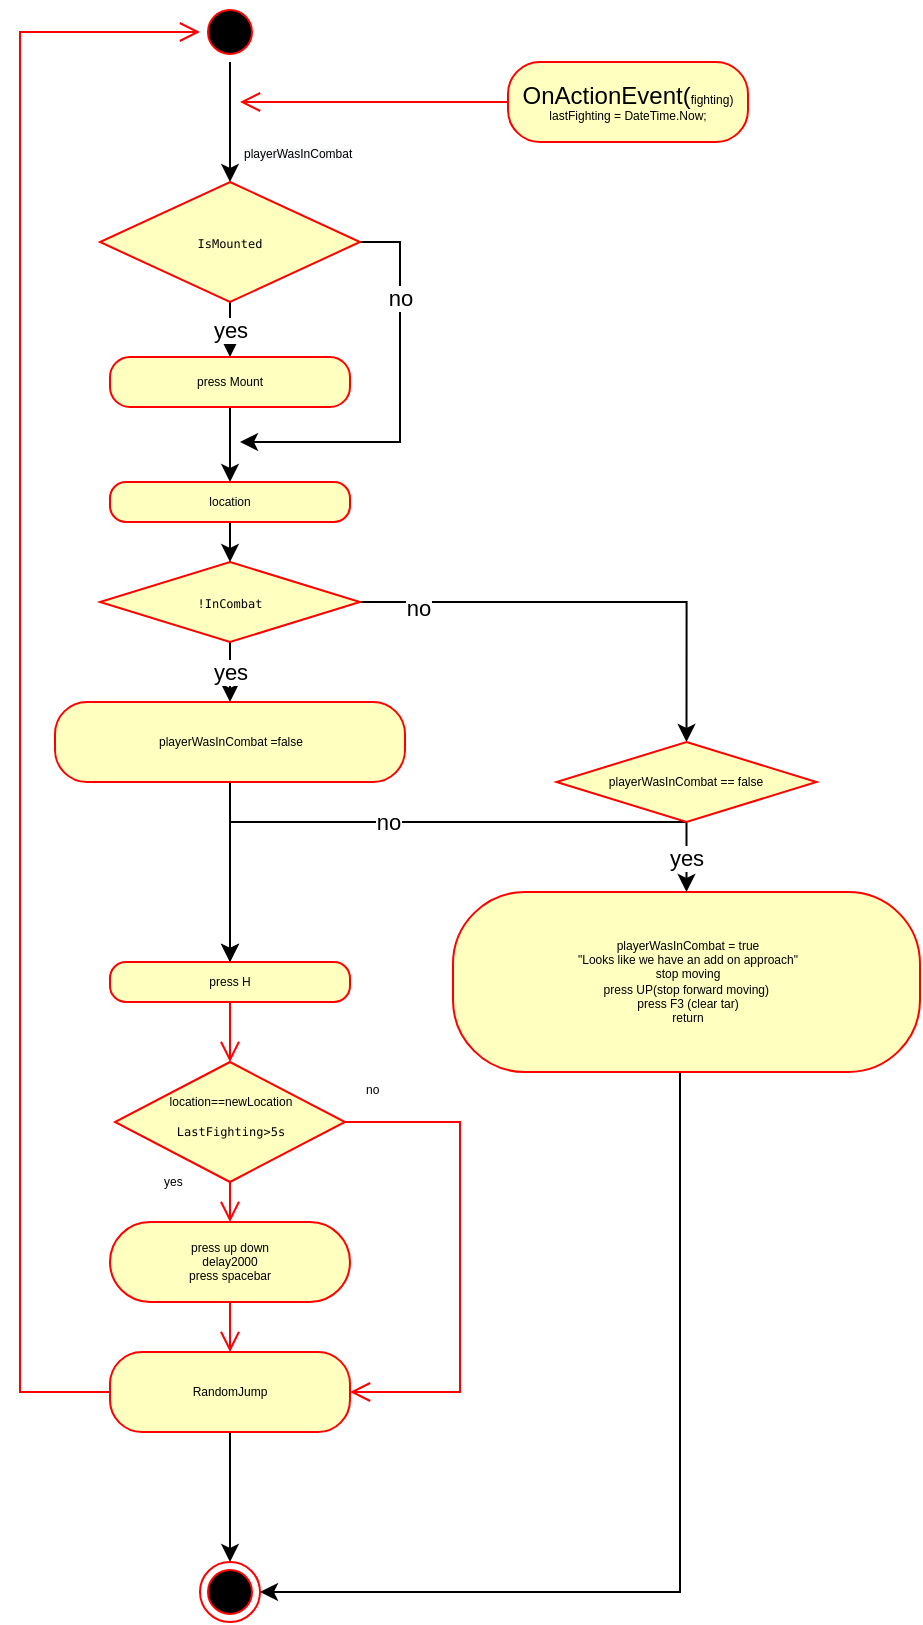 <mxfile version="20.0.4" type="github">
  <diagram id="_0hIWLJ6sQTHO5X9fXYV" name="Page-1">
    <mxGraphModel dx="1422" dy="762" grid="1" gridSize="10" guides="1" tooltips="1" connect="1" arrows="1" fold="1" page="1" pageScale="1" pageWidth="827" pageHeight="1169" math="0" shadow="0">
      <root>
        <mxCell id="0" />
        <mxCell id="1" parent="0" />
        <mxCell id="YaF4ZHEfz6itfstPz0wd-2" value="" style="edgeStyle=orthogonalEdgeStyle;rounded=0;orthogonalLoop=1;jettySize=auto;html=1;fontColor=#000000;" edge="1" parent="1" source="Mo9y_Z-Vakp0Shs6qQip-2" target="7cOphT0cGEknBKYI4k1w-1">
          <mxGeometry relative="1" as="geometry" />
        </mxCell>
        <mxCell id="Mo9y_Z-Vakp0Shs6qQip-2" value="" style="ellipse;html=1;shape=startState;fillColor=#000000;strokeColor=#ff0000;" parent="1" vertex="1">
          <mxGeometry x="200" y="160" width="30" height="30" as="geometry" />
        </mxCell>
        <mxCell id="YaF4ZHEfz6itfstPz0wd-10" value="yes" style="edgeStyle=orthogonalEdgeStyle;rounded=0;orthogonalLoop=1;jettySize=auto;html=1;exitX=0.5;exitY=1;exitDx=0;exitDy=0;entryX=0.5;entryY=0;entryDx=0;entryDy=0;fontColor=#000000;" edge="1" parent="1" source="Mo9y_Z-Vakp0Shs6qQip-4" target="YaF4ZHEfz6itfstPz0wd-1">
          <mxGeometry relative="1" as="geometry" />
        </mxCell>
        <mxCell id="YaF4ZHEfz6itfstPz0wd-16" style="edgeStyle=orthogonalEdgeStyle;rounded=0;orthogonalLoop=1;jettySize=auto;html=1;exitX=1;exitY=0.5;exitDx=0;exitDy=0;fontColor=#000000;entryX=0.5;entryY=0;entryDx=0;entryDy=0;" edge="1" parent="1" source="Mo9y_Z-Vakp0Shs6qQip-4" target="YaF4ZHEfz6itfstPz0wd-17">
          <mxGeometry relative="1" as="geometry">
            <mxPoint x="443" y="540" as="targetPoint" />
          </mxGeometry>
        </mxCell>
        <mxCell id="YaF4ZHEfz6itfstPz0wd-20" value="no" style="edgeLabel;html=1;align=center;verticalAlign=middle;resizable=0;points=[];fontColor=#000000;" vertex="1" connectable="0" parent="YaF4ZHEfz6itfstPz0wd-16">
          <mxGeometry x="-0.751" y="-3" relative="1" as="geometry">
            <mxPoint as="offset" />
          </mxGeometry>
        </mxCell>
        <mxCell id="Mo9y_Z-Vakp0Shs6qQip-4" value="&lt;pre style=&quot;font-size: 6px;&quot;&gt;&lt;font style=&quot;font-size: 6px;&quot;&gt;!InCombat&lt;/font&gt;&lt;/pre&gt;" style="rhombus;whiteSpace=wrap;html=1;fillColor=#ffffc0;strokeColor=#ff0000;fontSize=6;fontFamily=Helvetica;fontStyle=0" parent="1" vertex="1">
          <mxGeometry x="150" y="440" width="130" height="40" as="geometry" />
        </mxCell>
        <mxCell id="Mo9y_Z-Vakp0Shs6qQip-9" value="" style="edgeStyle=orthogonalEdgeStyle;html=1;verticalAlign=bottom;endArrow=open;endSize=8;strokeColor=#ff0000;rounded=0;fontFamily=Helvetica;fontSize=6;entryX=0.5;entryY=0;entryDx=0;entryDy=0;exitX=0.5;exitY=1;exitDx=0;exitDy=0;startArrow=none;" parent="1" source="7cOphT0cGEknBKYI4k1w-1" target="7cOphT0cGEknBKYI4k1w-1" edge="1">
          <mxGeometry relative="1" as="geometry">
            <mxPoint x="215" y="500" as="targetPoint" />
          </mxGeometry>
        </mxCell>
        <mxCell id="Mo9y_Z-Vakp0Shs6qQip-12" value="press H" style="rounded=1;whiteSpace=wrap;html=1;arcSize=40;fontColor=#000000;fillColor=#ffffc0;strokeColor=#ff0000;fontFamily=Helvetica;fontSize=6;" parent="1" vertex="1">
          <mxGeometry x="155" y="640" width="120" height="20" as="geometry" />
        </mxCell>
        <mxCell id="Mo9y_Z-Vakp0Shs6qQip-13" value="" style="edgeStyle=orthogonalEdgeStyle;html=1;verticalAlign=bottom;endArrow=open;endSize=8;strokeColor=#ff0000;rounded=0;fontFamily=Helvetica;fontSize=6;entryX=0.5;entryY=0;entryDx=0;entryDy=0;" parent="1" source="Mo9y_Z-Vakp0Shs6qQip-12" target="Mo9y_Z-Vakp0Shs6qQip-17" edge="1">
          <mxGeometry relative="1" as="geometry">
            <mxPoint x="215" y="715" as="targetPoint" />
          </mxGeometry>
        </mxCell>
        <mxCell id="Mo9y_Z-Vakp0Shs6qQip-17" value="location==newLocation&lt;br&gt;&lt;pre&gt;LastFighting&amp;gt;5s&lt;/pre&gt;" style="rhombus;whiteSpace=wrap;html=1;fillColor=#ffffc0;strokeColor=#ff0000;fontFamily=Helvetica;fontSize=6;" parent="1" vertex="1">
          <mxGeometry x="157.5" y="690" width="115" height="60" as="geometry" />
        </mxCell>
        <mxCell id="Mo9y_Z-Vakp0Shs6qQip-18" value="no" style="edgeStyle=orthogonalEdgeStyle;html=1;align=left;verticalAlign=bottom;endArrow=open;endSize=8;strokeColor=#ff0000;rounded=0;fontFamily=Helvetica;fontSize=6;exitX=1;exitY=0.5;exitDx=0;exitDy=0;entryX=1;entryY=0.5;entryDx=0;entryDy=0;" parent="1" source="Mo9y_Z-Vakp0Shs6qQip-17" target="7cOphT0cGEknBKYI4k1w-7" edge="1">
          <mxGeometry x="-0.939" y="10" relative="1" as="geometry">
            <mxPoint x="390" y="545" as="targetPoint" />
            <Array as="points">
              <mxPoint x="330" y="720" />
              <mxPoint x="330" y="855" />
            </Array>
            <mxPoint x="1" as="offset" />
            <mxPoint x="300" y="685" as="sourcePoint" />
          </mxGeometry>
        </mxCell>
        <mxCell id="Mo9y_Z-Vakp0Shs6qQip-19" value="yes" style="edgeStyle=orthogonalEdgeStyle;html=1;align=left;verticalAlign=top;endArrow=open;endSize=8;strokeColor=#ff0000;rounded=0;fontFamily=Helvetica;fontSize=6;startArrow=none;exitX=0.5;exitY=1;exitDx=0;exitDy=0;entryX=0.5;entryY=0;entryDx=0;entryDy=0;" parent="1" source="Mo9y_Z-Vakp0Shs6qQip-17" target="Mo9y_Z-Vakp0Shs6qQip-20" edge="1">
          <mxGeometry x="-1" y="-36" relative="1" as="geometry">
            <mxPoint x="320" y="780" as="targetPoint" />
            <mxPoint x="1" y="-10" as="offset" />
          </mxGeometry>
        </mxCell>
        <mxCell id="Mo9y_Z-Vakp0Shs6qQip-20" value="press up down&lt;br&gt;delay2000&lt;br&gt;press spacebar" style="rounded=1;whiteSpace=wrap;html=1;arcSize=50;fontColor=#000000;fillColor=#ffffc0;strokeColor=#ff0000;fontFamily=Helvetica;fontSize=6;" parent="1" vertex="1">
          <mxGeometry x="155" y="770" width="120" height="40" as="geometry" />
        </mxCell>
        <mxCell id="Mo9y_Z-Vakp0Shs6qQip-22" value="" style="edgeStyle=orthogonalEdgeStyle;html=1;verticalAlign=bottom;endArrow=open;endSize=8;strokeColor=#ff0000;rounded=0;fontFamily=Helvetica;fontSize=6;entryX=0;entryY=0.5;entryDx=0;entryDy=0;exitX=0;exitY=0.5;exitDx=0;exitDy=0;" parent="1" source="7cOphT0cGEknBKYI4k1w-7" target="Mo9y_Z-Vakp0Shs6qQip-2" edge="1">
          <mxGeometry relative="1" as="geometry">
            <mxPoint x="225" y="630" as="targetPoint" />
            <mxPoint x="150" y="880" as="sourcePoint" />
            <Array as="points">
              <mxPoint x="110" y="855" />
              <mxPoint x="110" y="175" />
            </Array>
          </mxGeometry>
        </mxCell>
        <mxCell id="YaF4ZHEfz6itfstPz0wd-14" style="edgeStyle=orthogonalEdgeStyle;rounded=0;orthogonalLoop=1;jettySize=auto;html=1;entryX=1;entryY=0.5;entryDx=0;entryDy=0;fontColor=#000000;" edge="1" parent="1" source="Mo9y_Z-Vakp0Shs6qQip-8" target="YaF4ZHEfz6itfstPz0wd-13">
          <mxGeometry relative="1" as="geometry">
            <Array as="points">
              <mxPoint x="440" y="955" />
            </Array>
          </mxGeometry>
        </mxCell>
        <mxCell id="Mo9y_Z-Vakp0Shs6qQip-8" value="playerWasInCombat = true&lt;br&gt;&quot;Looks like we have an add on approach&quot;&lt;br&gt;stop moving&lt;br&gt;press UP(stop forward moving)&amp;nbsp;&lt;br&gt;press F3 (clear tar)&lt;br&gt;return" style="rounded=1;whiteSpace=wrap;html=1;arcSize=40;fontColor=#000000;fillColor=#ffffc0;strokeColor=#ff0000;fontFamily=Helvetica;fontSize=6;" parent="1" vertex="1">
          <mxGeometry x="326.5" y="605" width="233.5" height="90" as="geometry" />
        </mxCell>
        <mxCell id="MguSYibimUcMuOLrkouk-2" value="&lt;span style=&quot;font-size: 12px; text-align: left; background-color: initial;&quot;&gt;OnActionEvent(&lt;/span&gt;&lt;span style=&quot;text-align: left; background-color: initial;&quot;&gt;fighting)&lt;br&gt;&lt;span style=&quot;font-size: 6px;&quot;&gt;lastFighting = DateTime.Now;&lt;/span&gt;&lt;br&gt;&lt;/span&gt;" style="rounded=1;whiteSpace=wrap;html=1;arcSize=40;fontColor=#000000;fillColor=#ffffc0;strokeColor=#ff0000;fontFamily=Helvetica;fontSize=6;" parent="1" vertex="1">
          <mxGeometry x="354" y="190" width="120" height="40" as="geometry" />
        </mxCell>
        <mxCell id="MguSYibimUcMuOLrkouk-3" value="" style="edgeStyle=orthogonalEdgeStyle;html=1;verticalAlign=bottom;endArrow=open;endSize=8;strokeColor=#ff0000;rounded=0;fontFamily=Helvetica;fontSize=6;exitX=0;exitY=0.5;exitDx=0;exitDy=0;" parent="1" source="MguSYibimUcMuOLrkouk-2" edge="1">
          <mxGeometry relative="1" as="geometry">
            <mxPoint x="220" y="210" as="targetPoint" />
            <mxPoint x="225" y="600" as="sourcePoint" />
            <Array as="points" />
          </mxGeometry>
        </mxCell>
        <mxCell id="YaF4ZHEfz6itfstPz0wd-4" value="yes" style="edgeStyle=orthogonalEdgeStyle;rounded=0;orthogonalLoop=1;jettySize=auto;html=1;entryX=0.5;entryY=0;entryDx=0;entryDy=0;fontColor=#000000;" edge="1" parent="1" source="7cOphT0cGEknBKYI4k1w-1" target="7cOphT0cGEknBKYI4k1w-4">
          <mxGeometry relative="1" as="geometry" />
        </mxCell>
        <mxCell id="YaF4ZHEfz6itfstPz0wd-7" style="edgeStyle=orthogonalEdgeStyle;rounded=0;orthogonalLoop=1;jettySize=auto;html=1;fontColor=#000000;" edge="1" parent="1" source="7cOphT0cGEknBKYI4k1w-1">
          <mxGeometry relative="1" as="geometry">
            <mxPoint x="220" y="380" as="targetPoint" />
            <Array as="points">
              <mxPoint x="300" y="280" />
              <mxPoint x="300" y="380" />
              <mxPoint x="220" y="380" />
            </Array>
          </mxGeometry>
        </mxCell>
        <mxCell id="YaF4ZHEfz6itfstPz0wd-8" value="no" style="edgeLabel;html=1;align=center;verticalAlign=middle;resizable=0;points=[];fontColor=#000000;" vertex="1" connectable="0" parent="YaF4ZHEfz6itfstPz0wd-7">
          <mxGeometry x="-0.52" relative="1" as="geometry">
            <mxPoint as="offset" />
          </mxGeometry>
        </mxCell>
        <mxCell id="7cOphT0cGEknBKYI4k1w-1" value="&lt;pre style=&quot;font-size: 6px;&quot;&gt;&lt;font style=&quot;font-size: 6px;&quot;&gt;IsMounted&lt;/font&gt;&lt;/pre&gt;" style="rhombus;whiteSpace=wrap;html=1;fillColor=#ffffc0;strokeColor=#ff0000;fontSize=6;fontFamily=Helvetica;fontStyle=0" parent="1" vertex="1">
          <mxGeometry x="150" y="250" width="130" height="60" as="geometry" />
        </mxCell>
        <mxCell id="YaF4ZHEfz6itfstPz0wd-6" style="edgeStyle=orthogonalEdgeStyle;rounded=0;orthogonalLoop=1;jettySize=auto;html=1;exitX=0.5;exitY=1;exitDx=0;exitDy=0;entryX=0.5;entryY=0;entryDx=0;entryDy=0;fontColor=#000000;" edge="1" parent="1" source="7cOphT0cGEknBKYI4k1w-4" target="YaF4ZHEfz6itfstPz0wd-5">
          <mxGeometry relative="1" as="geometry" />
        </mxCell>
        <mxCell id="7cOphT0cGEknBKYI4k1w-4" value="press Mount" style="rounded=1;whiteSpace=wrap;html=1;arcSize=40;fontColor=#000000;fillColor=#ffffc0;strokeColor=#ff0000;fontFamily=Helvetica;fontSize=6;" parent="1" vertex="1">
          <mxGeometry x="155" y="337.5" width="120" height="25" as="geometry" />
        </mxCell>
        <mxCell id="YaF4ZHEfz6itfstPz0wd-21" style="edgeStyle=orthogonalEdgeStyle;rounded=0;orthogonalLoop=1;jettySize=auto;html=1;exitX=0.5;exitY=1;exitDx=0;exitDy=0;entryX=0.5;entryY=0;entryDx=0;entryDy=0;fontColor=#000000;" edge="1" parent="1" source="7cOphT0cGEknBKYI4k1w-7" target="YaF4ZHEfz6itfstPz0wd-13">
          <mxGeometry relative="1" as="geometry" />
        </mxCell>
        <mxCell id="7cOphT0cGEknBKYI4k1w-7" value="RandomJump" style="rounded=1;whiteSpace=wrap;html=1;arcSize=40;fontColor=#000000;fillColor=#ffffc0;strokeColor=#ff0000;fontFamily=Helvetica;fontSize=6;" parent="1" vertex="1">
          <mxGeometry x="155" y="835" width="120" height="40" as="geometry" />
        </mxCell>
        <mxCell id="7cOphT0cGEknBKYI4k1w-9" value="" style="edgeStyle=orthogonalEdgeStyle;html=1;verticalAlign=bottom;endArrow=open;endSize=8;strokeColor=#ff0000;rounded=0;fontFamily=Helvetica;fontSize=6;entryX=0.5;entryY=0;entryDx=0;entryDy=0;exitX=0.5;exitY=1;exitDx=0;exitDy=0;" parent="1" source="Mo9y_Z-Vakp0Shs6qQip-20" target="7cOphT0cGEknBKYI4k1w-7" edge="1">
          <mxGeometry relative="1" as="geometry">
            <mxPoint x="225" y="700" as="targetPoint" />
            <mxPoint x="225" y="670" as="sourcePoint" />
          </mxGeometry>
        </mxCell>
        <mxCell id="YaF4ZHEfz6itfstPz0wd-15" style="edgeStyle=orthogonalEdgeStyle;rounded=0;orthogonalLoop=1;jettySize=auto;html=1;entryX=0.5;entryY=0;entryDx=0;entryDy=0;fontColor=#000000;" edge="1" parent="1" source="YaF4ZHEfz6itfstPz0wd-1" target="Mo9y_Z-Vakp0Shs6qQip-12">
          <mxGeometry relative="1" as="geometry" />
        </mxCell>
        <mxCell id="YaF4ZHEfz6itfstPz0wd-1" value="playerWasInCombat =false" style="rounded=1;whiteSpace=wrap;html=1;arcSize=40;fontColor=#000000;fillColor=#ffffc0;strokeColor=#ff0000;fontFamily=Helvetica;fontSize=6;" vertex="1" parent="1">
          <mxGeometry x="127.5" y="510" width="175" height="40" as="geometry" />
        </mxCell>
        <mxCell id="YaF4ZHEfz6itfstPz0wd-9" style="edgeStyle=orthogonalEdgeStyle;rounded=0;orthogonalLoop=1;jettySize=auto;html=1;exitX=0.5;exitY=1;exitDx=0;exitDy=0;entryX=0.5;entryY=0;entryDx=0;entryDy=0;fontColor=#000000;" edge="1" parent="1" source="YaF4ZHEfz6itfstPz0wd-5" target="Mo9y_Z-Vakp0Shs6qQip-4">
          <mxGeometry relative="1" as="geometry" />
        </mxCell>
        <mxCell id="YaF4ZHEfz6itfstPz0wd-5" value="location" style="rounded=1;whiteSpace=wrap;html=1;arcSize=40;fontColor=#000000;fillColor=#ffffc0;strokeColor=#ff0000;fontFamily=Helvetica;fontSize=6;" vertex="1" parent="1">
          <mxGeometry x="155" y="400" width="120" height="20" as="geometry" />
        </mxCell>
        <mxCell id="YaF4ZHEfz6itfstPz0wd-12" value="&lt;span style=&quot;color: rgb(0, 0, 0); font-family: Helvetica; font-size: 6px; font-style: normal; font-variant-ligatures: normal; font-variant-caps: normal; font-weight: 400; letter-spacing: normal; orphans: 2; text-align: center; text-indent: 0px; text-transform: none; widows: 2; word-spacing: 0px; -webkit-text-stroke-width: 0px; background-color: rgb(248, 249, 250); text-decoration-thickness: initial; text-decoration-style: initial; text-decoration-color: initial; float: none; display: inline !important;&quot;&gt;playerWasInCombat&lt;/span&gt;" style="text;whiteSpace=wrap;html=1;fontColor=#000000;" vertex="1" parent="1">
          <mxGeometry x="220" y="220" width="140" height="40" as="geometry" />
        </mxCell>
        <mxCell id="YaF4ZHEfz6itfstPz0wd-13" value="" style="ellipse;html=1;shape=endState;fillColor=#000000;strokeColor=#ff0000;rounded=1;fontColor=#000000;" vertex="1" parent="1">
          <mxGeometry x="200" y="940" width="30" height="30" as="geometry" />
        </mxCell>
        <mxCell id="YaF4ZHEfz6itfstPz0wd-18" value="yes" style="edgeStyle=orthogonalEdgeStyle;rounded=0;orthogonalLoop=1;jettySize=auto;html=1;exitX=0.5;exitY=1;exitDx=0;exitDy=0;entryX=0.5;entryY=0;entryDx=0;entryDy=0;fontColor=#000000;" edge="1" parent="1" source="YaF4ZHEfz6itfstPz0wd-17" target="Mo9y_Z-Vakp0Shs6qQip-8">
          <mxGeometry relative="1" as="geometry" />
        </mxCell>
        <mxCell id="YaF4ZHEfz6itfstPz0wd-19" value="no" style="edgeStyle=orthogonalEdgeStyle;rounded=0;orthogonalLoop=1;jettySize=auto;html=1;exitX=0.5;exitY=1;exitDx=0;exitDy=0;entryX=0.5;entryY=0;entryDx=0;entryDy=0;fontColor=#000000;" edge="1" parent="1" source="YaF4ZHEfz6itfstPz0wd-17" target="Mo9y_Z-Vakp0Shs6qQip-12">
          <mxGeometry relative="1" as="geometry">
            <Array as="points">
              <mxPoint x="215" y="570" />
            </Array>
          </mxGeometry>
        </mxCell>
        <mxCell id="YaF4ZHEfz6itfstPz0wd-17" value="&lt;pre style=&quot;font-size: 6px;&quot;&gt;&lt;span style=&quot;font-family: Helvetica;&quot;&gt;playerWasInCombat == false&lt;/span&gt;&lt;br&gt;&lt;/pre&gt;" style="rhombus;whiteSpace=wrap;html=1;fillColor=#ffffc0;strokeColor=#ff0000;fontSize=6;fontFamily=Helvetica;fontStyle=0" vertex="1" parent="1">
          <mxGeometry x="378.25" y="530" width="130" height="40" as="geometry" />
        </mxCell>
      </root>
    </mxGraphModel>
  </diagram>
</mxfile>
